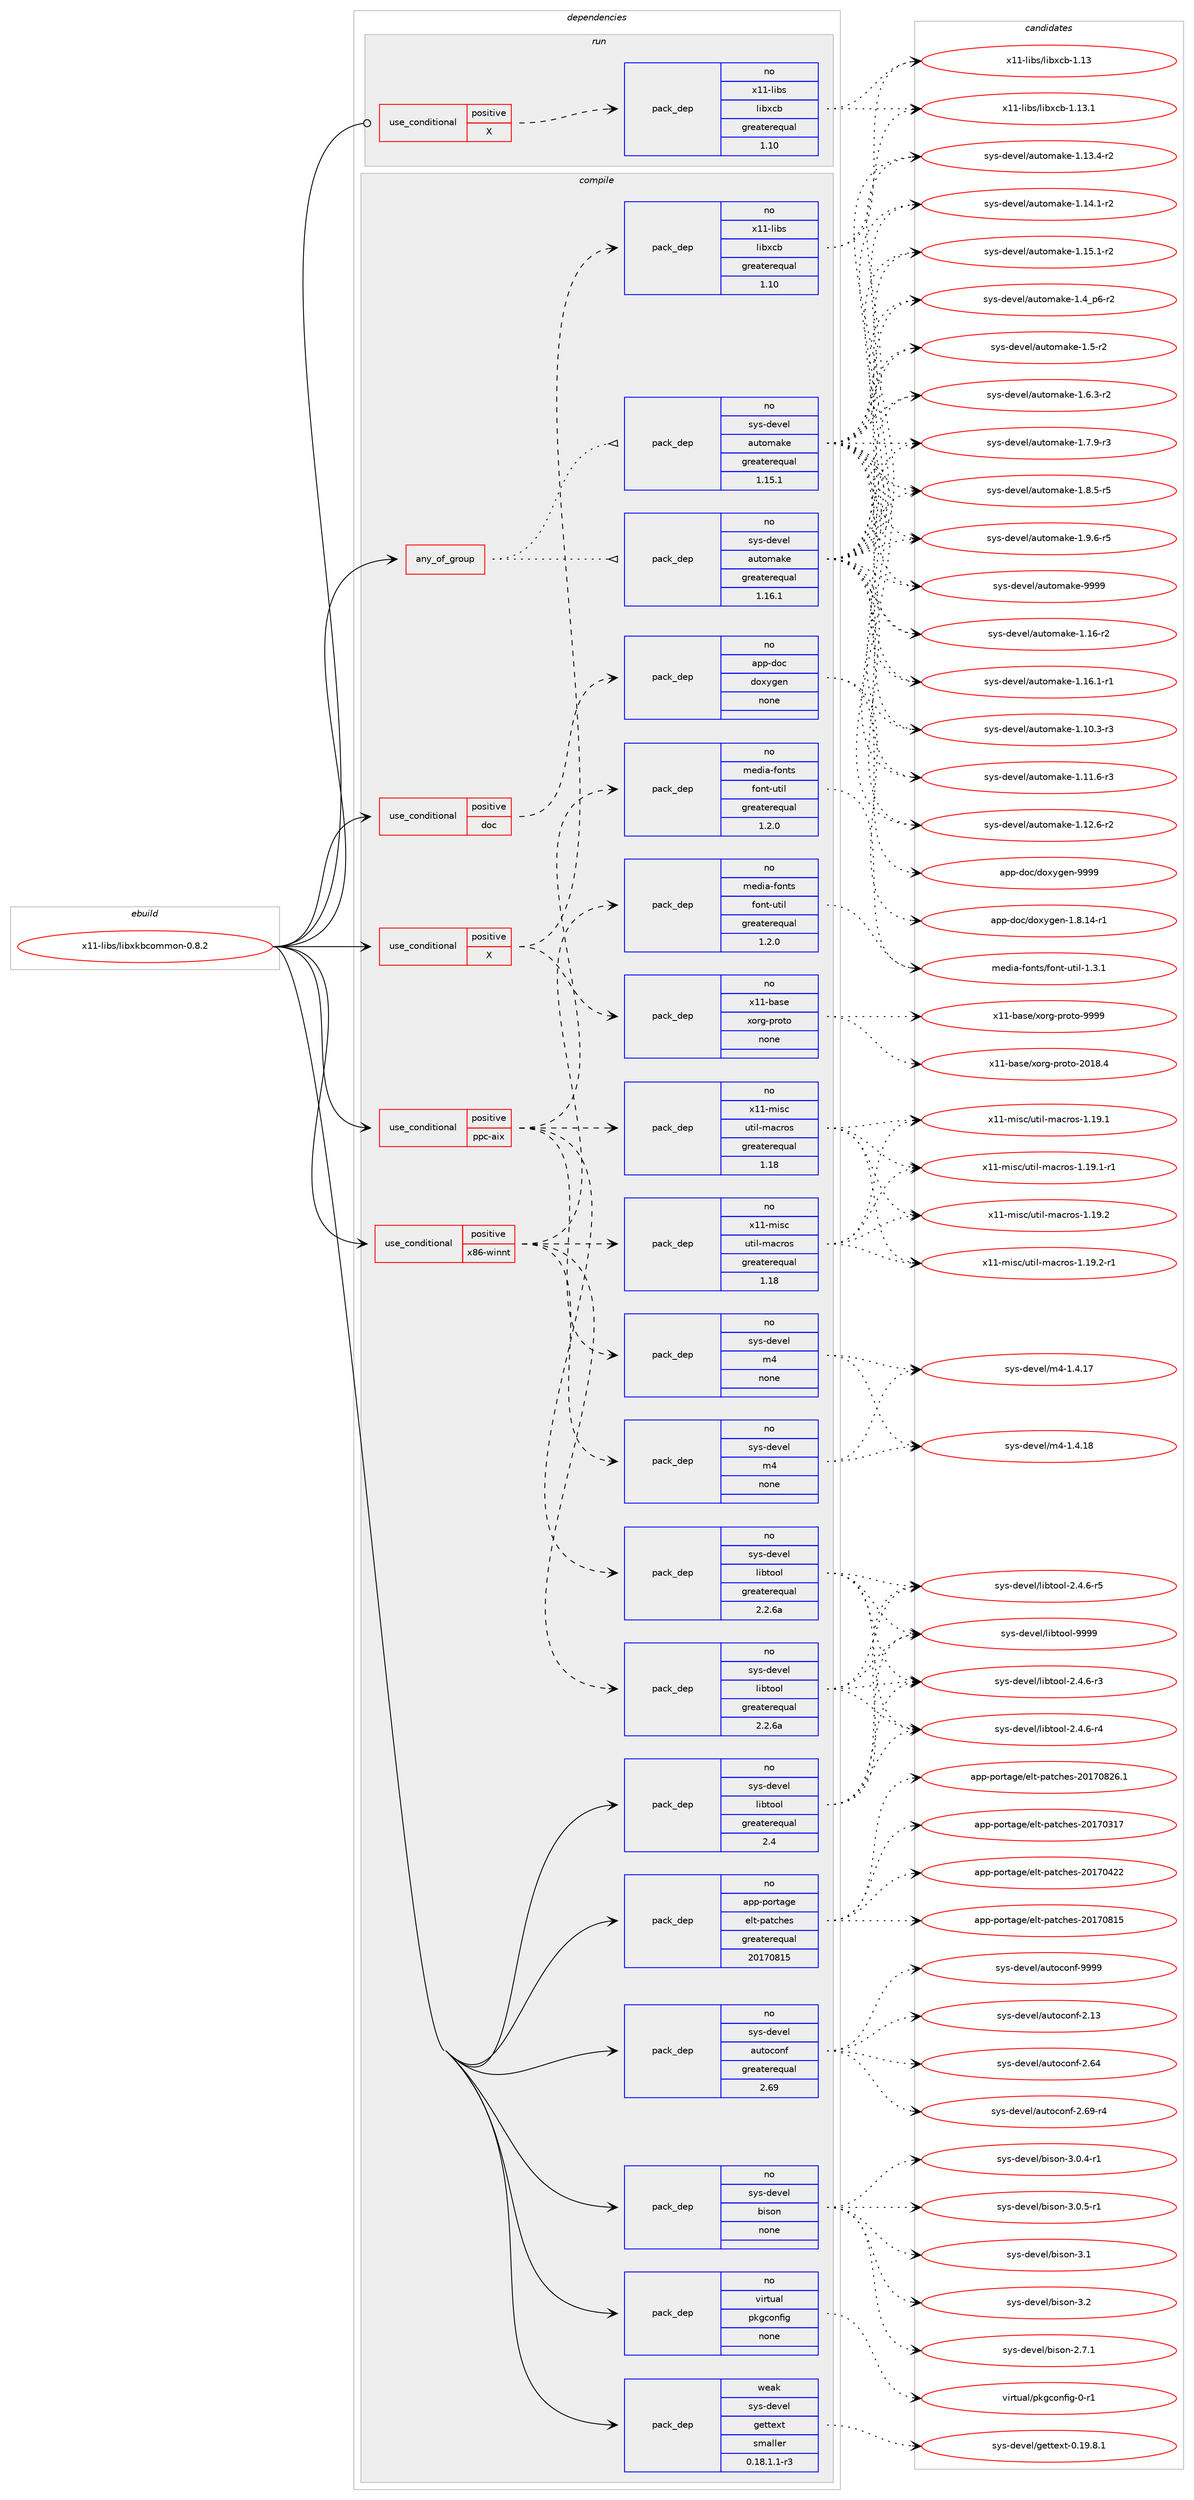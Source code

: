digraph prolog {

# *************
# Graph options
# *************

newrank=true;
concentrate=true;
compound=true;
graph [rankdir=LR,fontname=Helvetica,fontsize=10,ranksep=1.5];#, ranksep=2.5, nodesep=0.2];
edge  [arrowhead=vee];
node  [fontname=Helvetica,fontsize=10];

# **********
# The ebuild
# **********

subgraph cluster_leftcol {
color=gray;
rank=same;
label=<<i>ebuild</i>>;
id [label="x11-libs/libxkbcommon-0.8.2", color=red, width=4, href="../x11-libs/libxkbcommon-0.8.2.svg"];
}

# ****************
# The dependencies
# ****************

subgraph cluster_midcol {
color=gray;
label=<<i>dependencies</i>>;
subgraph cluster_compile {
fillcolor="#eeeeee";
style=filled;
label=<<i>compile</i>>;
subgraph any232 {
dependency10404 [label=<<TABLE BORDER="0" CELLBORDER="1" CELLSPACING="0" CELLPADDING="4"><TR><TD CELLPADDING="10">any_of_group</TD></TR></TABLE>>, shape=none, color=red];subgraph pack8131 {
dependency10405 [label=<<TABLE BORDER="0" CELLBORDER="1" CELLSPACING="0" CELLPADDING="4" WIDTH="220"><TR><TD ROWSPAN="6" CELLPADDING="30">pack_dep</TD></TR><TR><TD WIDTH="110">no</TD></TR><TR><TD>sys-devel</TD></TR><TR><TD>automake</TD></TR><TR><TD>greaterequal</TD></TR><TR><TD>1.16.1</TD></TR></TABLE>>, shape=none, color=blue];
}
dependency10404:e -> dependency10405:w [weight=20,style="dotted",arrowhead="oinv"];
subgraph pack8132 {
dependency10406 [label=<<TABLE BORDER="0" CELLBORDER="1" CELLSPACING="0" CELLPADDING="4" WIDTH="220"><TR><TD ROWSPAN="6" CELLPADDING="30">pack_dep</TD></TR><TR><TD WIDTH="110">no</TD></TR><TR><TD>sys-devel</TD></TR><TR><TD>automake</TD></TR><TR><TD>greaterequal</TD></TR><TR><TD>1.15.1</TD></TR></TABLE>>, shape=none, color=blue];
}
dependency10404:e -> dependency10406:w [weight=20,style="dotted",arrowhead="oinv"];
}
id:e -> dependency10404:w [weight=20,style="solid",arrowhead="vee"];
subgraph cond2032 {
dependency10407 [label=<<TABLE BORDER="0" CELLBORDER="1" CELLSPACING="0" CELLPADDING="4"><TR><TD ROWSPAN="3" CELLPADDING="10">use_conditional</TD></TR><TR><TD>positive</TD></TR><TR><TD>X</TD></TR></TABLE>>, shape=none, color=red];
subgraph pack8133 {
dependency10408 [label=<<TABLE BORDER="0" CELLBORDER="1" CELLSPACING="0" CELLPADDING="4" WIDTH="220"><TR><TD ROWSPAN="6" CELLPADDING="30">pack_dep</TD></TR><TR><TD WIDTH="110">no</TD></TR><TR><TD>x11-base</TD></TR><TR><TD>xorg-proto</TD></TR><TR><TD>none</TD></TR><TR><TD></TD></TR></TABLE>>, shape=none, color=blue];
}
dependency10407:e -> dependency10408:w [weight=20,style="dashed",arrowhead="vee"];
subgraph pack8134 {
dependency10409 [label=<<TABLE BORDER="0" CELLBORDER="1" CELLSPACING="0" CELLPADDING="4" WIDTH="220"><TR><TD ROWSPAN="6" CELLPADDING="30">pack_dep</TD></TR><TR><TD WIDTH="110">no</TD></TR><TR><TD>x11-libs</TD></TR><TR><TD>libxcb</TD></TR><TR><TD>greaterequal</TD></TR><TR><TD>1.10</TD></TR></TABLE>>, shape=none, color=blue];
}
dependency10407:e -> dependency10409:w [weight=20,style="dashed",arrowhead="vee"];
}
id:e -> dependency10407:w [weight=20,style="solid",arrowhead="vee"];
subgraph cond2033 {
dependency10410 [label=<<TABLE BORDER="0" CELLBORDER="1" CELLSPACING="0" CELLPADDING="4"><TR><TD ROWSPAN="3" CELLPADDING="10">use_conditional</TD></TR><TR><TD>positive</TD></TR><TR><TD>doc</TD></TR></TABLE>>, shape=none, color=red];
subgraph pack8135 {
dependency10411 [label=<<TABLE BORDER="0" CELLBORDER="1" CELLSPACING="0" CELLPADDING="4" WIDTH="220"><TR><TD ROWSPAN="6" CELLPADDING="30">pack_dep</TD></TR><TR><TD WIDTH="110">no</TD></TR><TR><TD>app-doc</TD></TR><TR><TD>doxygen</TD></TR><TR><TD>none</TD></TR><TR><TD></TD></TR></TABLE>>, shape=none, color=blue];
}
dependency10410:e -> dependency10411:w [weight=20,style="dashed",arrowhead="vee"];
}
id:e -> dependency10410:w [weight=20,style="solid",arrowhead="vee"];
subgraph cond2034 {
dependency10412 [label=<<TABLE BORDER="0" CELLBORDER="1" CELLSPACING="0" CELLPADDING="4"><TR><TD ROWSPAN="3" CELLPADDING="10">use_conditional</TD></TR><TR><TD>positive</TD></TR><TR><TD>ppc-aix</TD></TR></TABLE>>, shape=none, color=red];
subgraph pack8136 {
dependency10413 [label=<<TABLE BORDER="0" CELLBORDER="1" CELLSPACING="0" CELLPADDING="4" WIDTH="220"><TR><TD ROWSPAN="6" CELLPADDING="30">pack_dep</TD></TR><TR><TD WIDTH="110">no</TD></TR><TR><TD>sys-devel</TD></TR><TR><TD>libtool</TD></TR><TR><TD>greaterequal</TD></TR><TR><TD>2.2.6a</TD></TR></TABLE>>, shape=none, color=blue];
}
dependency10412:e -> dependency10413:w [weight=20,style="dashed",arrowhead="vee"];
subgraph pack8137 {
dependency10414 [label=<<TABLE BORDER="0" CELLBORDER="1" CELLSPACING="0" CELLPADDING="4" WIDTH="220"><TR><TD ROWSPAN="6" CELLPADDING="30">pack_dep</TD></TR><TR><TD WIDTH="110">no</TD></TR><TR><TD>sys-devel</TD></TR><TR><TD>m4</TD></TR><TR><TD>none</TD></TR><TR><TD></TD></TR></TABLE>>, shape=none, color=blue];
}
dependency10412:e -> dependency10414:w [weight=20,style="dashed",arrowhead="vee"];
subgraph pack8138 {
dependency10415 [label=<<TABLE BORDER="0" CELLBORDER="1" CELLSPACING="0" CELLPADDING="4" WIDTH="220"><TR><TD ROWSPAN="6" CELLPADDING="30">pack_dep</TD></TR><TR><TD WIDTH="110">no</TD></TR><TR><TD>x11-misc</TD></TR><TR><TD>util-macros</TD></TR><TR><TD>greaterequal</TD></TR><TR><TD>1.18</TD></TR></TABLE>>, shape=none, color=blue];
}
dependency10412:e -> dependency10415:w [weight=20,style="dashed",arrowhead="vee"];
subgraph pack8139 {
dependency10416 [label=<<TABLE BORDER="0" CELLBORDER="1" CELLSPACING="0" CELLPADDING="4" WIDTH="220"><TR><TD ROWSPAN="6" CELLPADDING="30">pack_dep</TD></TR><TR><TD WIDTH="110">no</TD></TR><TR><TD>media-fonts</TD></TR><TR><TD>font-util</TD></TR><TR><TD>greaterequal</TD></TR><TR><TD>1.2.0</TD></TR></TABLE>>, shape=none, color=blue];
}
dependency10412:e -> dependency10416:w [weight=20,style="dashed",arrowhead="vee"];
}
id:e -> dependency10412:w [weight=20,style="solid",arrowhead="vee"];
subgraph cond2035 {
dependency10417 [label=<<TABLE BORDER="0" CELLBORDER="1" CELLSPACING="0" CELLPADDING="4"><TR><TD ROWSPAN="3" CELLPADDING="10">use_conditional</TD></TR><TR><TD>positive</TD></TR><TR><TD>x86-winnt</TD></TR></TABLE>>, shape=none, color=red];
subgraph pack8140 {
dependency10418 [label=<<TABLE BORDER="0" CELLBORDER="1" CELLSPACING="0" CELLPADDING="4" WIDTH="220"><TR><TD ROWSPAN="6" CELLPADDING="30">pack_dep</TD></TR><TR><TD WIDTH="110">no</TD></TR><TR><TD>sys-devel</TD></TR><TR><TD>libtool</TD></TR><TR><TD>greaterequal</TD></TR><TR><TD>2.2.6a</TD></TR></TABLE>>, shape=none, color=blue];
}
dependency10417:e -> dependency10418:w [weight=20,style="dashed",arrowhead="vee"];
subgraph pack8141 {
dependency10419 [label=<<TABLE BORDER="0" CELLBORDER="1" CELLSPACING="0" CELLPADDING="4" WIDTH="220"><TR><TD ROWSPAN="6" CELLPADDING="30">pack_dep</TD></TR><TR><TD WIDTH="110">no</TD></TR><TR><TD>sys-devel</TD></TR><TR><TD>m4</TD></TR><TR><TD>none</TD></TR><TR><TD></TD></TR></TABLE>>, shape=none, color=blue];
}
dependency10417:e -> dependency10419:w [weight=20,style="dashed",arrowhead="vee"];
subgraph pack8142 {
dependency10420 [label=<<TABLE BORDER="0" CELLBORDER="1" CELLSPACING="0" CELLPADDING="4" WIDTH="220"><TR><TD ROWSPAN="6" CELLPADDING="30">pack_dep</TD></TR><TR><TD WIDTH="110">no</TD></TR><TR><TD>x11-misc</TD></TR><TR><TD>util-macros</TD></TR><TR><TD>greaterequal</TD></TR><TR><TD>1.18</TD></TR></TABLE>>, shape=none, color=blue];
}
dependency10417:e -> dependency10420:w [weight=20,style="dashed",arrowhead="vee"];
subgraph pack8143 {
dependency10421 [label=<<TABLE BORDER="0" CELLBORDER="1" CELLSPACING="0" CELLPADDING="4" WIDTH="220"><TR><TD ROWSPAN="6" CELLPADDING="30">pack_dep</TD></TR><TR><TD WIDTH="110">no</TD></TR><TR><TD>media-fonts</TD></TR><TR><TD>font-util</TD></TR><TR><TD>greaterequal</TD></TR><TR><TD>1.2.0</TD></TR></TABLE>>, shape=none, color=blue];
}
dependency10417:e -> dependency10421:w [weight=20,style="dashed",arrowhead="vee"];
}
id:e -> dependency10417:w [weight=20,style="solid",arrowhead="vee"];
subgraph pack8144 {
dependency10422 [label=<<TABLE BORDER="0" CELLBORDER="1" CELLSPACING="0" CELLPADDING="4" WIDTH="220"><TR><TD ROWSPAN="6" CELLPADDING="30">pack_dep</TD></TR><TR><TD WIDTH="110">no</TD></TR><TR><TD>app-portage</TD></TR><TR><TD>elt-patches</TD></TR><TR><TD>greaterequal</TD></TR><TR><TD>20170815</TD></TR></TABLE>>, shape=none, color=blue];
}
id:e -> dependency10422:w [weight=20,style="solid",arrowhead="vee"];
subgraph pack8145 {
dependency10423 [label=<<TABLE BORDER="0" CELLBORDER="1" CELLSPACING="0" CELLPADDING="4" WIDTH="220"><TR><TD ROWSPAN="6" CELLPADDING="30">pack_dep</TD></TR><TR><TD WIDTH="110">no</TD></TR><TR><TD>sys-devel</TD></TR><TR><TD>autoconf</TD></TR><TR><TD>greaterequal</TD></TR><TR><TD>2.69</TD></TR></TABLE>>, shape=none, color=blue];
}
id:e -> dependency10423:w [weight=20,style="solid",arrowhead="vee"];
subgraph pack8146 {
dependency10424 [label=<<TABLE BORDER="0" CELLBORDER="1" CELLSPACING="0" CELLPADDING="4" WIDTH="220"><TR><TD ROWSPAN="6" CELLPADDING="30">pack_dep</TD></TR><TR><TD WIDTH="110">no</TD></TR><TR><TD>sys-devel</TD></TR><TR><TD>bison</TD></TR><TR><TD>none</TD></TR><TR><TD></TD></TR></TABLE>>, shape=none, color=blue];
}
id:e -> dependency10424:w [weight=20,style="solid",arrowhead="vee"];
subgraph pack8147 {
dependency10425 [label=<<TABLE BORDER="0" CELLBORDER="1" CELLSPACING="0" CELLPADDING="4" WIDTH="220"><TR><TD ROWSPAN="6" CELLPADDING="30">pack_dep</TD></TR><TR><TD WIDTH="110">no</TD></TR><TR><TD>sys-devel</TD></TR><TR><TD>libtool</TD></TR><TR><TD>greaterequal</TD></TR><TR><TD>2.4</TD></TR></TABLE>>, shape=none, color=blue];
}
id:e -> dependency10425:w [weight=20,style="solid",arrowhead="vee"];
subgraph pack8148 {
dependency10426 [label=<<TABLE BORDER="0" CELLBORDER="1" CELLSPACING="0" CELLPADDING="4" WIDTH="220"><TR><TD ROWSPAN="6" CELLPADDING="30">pack_dep</TD></TR><TR><TD WIDTH="110">no</TD></TR><TR><TD>virtual</TD></TR><TR><TD>pkgconfig</TD></TR><TR><TD>none</TD></TR><TR><TD></TD></TR></TABLE>>, shape=none, color=blue];
}
id:e -> dependency10426:w [weight=20,style="solid",arrowhead="vee"];
subgraph pack8149 {
dependency10427 [label=<<TABLE BORDER="0" CELLBORDER="1" CELLSPACING="0" CELLPADDING="4" WIDTH="220"><TR><TD ROWSPAN="6" CELLPADDING="30">pack_dep</TD></TR><TR><TD WIDTH="110">weak</TD></TR><TR><TD>sys-devel</TD></TR><TR><TD>gettext</TD></TR><TR><TD>smaller</TD></TR><TR><TD>0.18.1.1-r3</TD></TR></TABLE>>, shape=none, color=blue];
}
id:e -> dependency10427:w [weight=20,style="solid",arrowhead="vee"];
}
subgraph cluster_compileandrun {
fillcolor="#eeeeee";
style=filled;
label=<<i>compile and run</i>>;
}
subgraph cluster_run {
fillcolor="#eeeeee";
style=filled;
label=<<i>run</i>>;
subgraph cond2036 {
dependency10428 [label=<<TABLE BORDER="0" CELLBORDER="1" CELLSPACING="0" CELLPADDING="4"><TR><TD ROWSPAN="3" CELLPADDING="10">use_conditional</TD></TR><TR><TD>positive</TD></TR><TR><TD>X</TD></TR></TABLE>>, shape=none, color=red];
subgraph pack8150 {
dependency10429 [label=<<TABLE BORDER="0" CELLBORDER="1" CELLSPACING="0" CELLPADDING="4" WIDTH="220"><TR><TD ROWSPAN="6" CELLPADDING="30">pack_dep</TD></TR><TR><TD WIDTH="110">no</TD></TR><TR><TD>x11-libs</TD></TR><TR><TD>libxcb</TD></TR><TR><TD>greaterequal</TD></TR><TR><TD>1.10</TD></TR></TABLE>>, shape=none, color=blue];
}
dependency10428:e -> dependency10429:w [weight=20,style="dashed",arrowhead="vee"];
}
id:e -> dependency10428:w [weight=20,style="solid",arrowhead="odot"];
}
}

# **************
# The candidates
# **************

subgraph cluster_choices {
rank=same;
color=gray;
label=<<i>candidates</i>>;

subgraph choice8131 {
color=black;
nodesep=1;
choice11512111545100101118101108479711711611110997107101454946494846514511451 [label="sys-devel/automake-1.10.3-r3", color=red, width=4,href="../sys-devel/automake-1.10.3-r3.svg"];
choice11512111545100101118101108479711711611110997107101454946494946544511451 [label="sys-devel/automake-1.11.6-r3", color=red, width=4,href="../sys-devel/automake-1.11.6-r3.svg"];
choice11512111545100101118101108479711711611110997107101454946495046544511450 [label="sys-devel/automake-1.12.6-r2", color=red, width=4,href="../sys-devel/automake-1.12.6-r2.svg"];
choice11512111545100101118101108479711711611110997107101454946495146524511450 [label="sys-devel/automake-1.13.4-r2", color=red, width=4,href="../sys-devel/automake-1.13.4-r2.svg"];
choice11512111545100101118101108479711711611110997107101454946495246494511450 [label="sys-devel/automake-1.14.1-r2", color=red, width=4,href="../sys-devel/automake-1.14.1-r2.svg"];
choice11512111545100101118101108479711711611110997107101454946495346494511450 [label="sys-devel/automake-1.15.1-r2", color=red, width=4,href="../sys-devel/automake-1.15.1-r2.svg"];
choice1151211154510010111810110847971171161111099710710145494649544511450 [label="sys-devel/automake-1.16-r2", color=red, width=4,href="../sys-devel/automake-1.16-r2.svg"];
choice11512111545100101118101108479711711611110997107101454946495446494511449 [label="sys-devel/automake-1.16.1-r1", color=red, width=4,href="../sys-devel/automake-1.16.1-r1.svg"];
choice115121115451001011181011084797117116111109971071014549465295112544511450 [label="sys-devel/automake-1.4_p6-r2", color=red, width=4,href="../sys-devel/automake-1.4_p6-r2.svg"];
choice11512111545100101118101108479711711611110997107101454946534511450 [label="sys-devel/automake-1.5-r2", color=red, width=4,href="../sys-devel/automake-1.5-r2.svg"];
choice115121115451001011181011084797117116111109971071014549465446514511450 [label="sys-devel/automake-1.6.3-r2", color=red, width=4,href="../sys-devel/automake-1.6.3-r2.svg"];
choice115121115451001011181011084797117116111109971071014549465546574511451 [label="sys-devel/automake-1.7.9-r3", color=red, width=4,href="../sys-devel/automake-1.7.9-r3.svg"];
choice115121115451001011181011084797117116111109971071014549465646534511453 [label="sys-devel/automake-1.8.5-r5", color=red, width=4,href="../sys-devel/automake-1.8.5-r5.svg"];
choice115121115451001011181011084797117116111109971071014549465746544511453 [label="sys-devel/automake-1.9.6-r5", color=red, width=4,href="../sys-devel/automake-1.9.6-r5.svg"];
choice115121115451001011181011084797117116111109971071014557575757 [label="sys-devel/automake-9999", color=red, width=4,href="../sys-devel/automake-9999.svg"];
dependency10405:e -> choice11512111545100101118101108479711711611110997107101454946494846514511451:w [style=dotted,weight="100"];
dependency10405:e -> choice11512111545100101118101108479711711611110997107101454946494946544511451:w [style=dotted,weight="100"];
dependency10405:e -> choice11512111545100101118101108479711711611110997107101454946495046544511450:w [style=dotted,weight="100"];
dependency10405:e -> choice11512111545100101118101108479711711611110997107101454946495146524511450:w [style=dotted,weight="100"];
dependency10405:e -> choice11512111545100101118101108479711711611110997107101454946495246494511450:w [style=dotted,weight="100"];
dependency10405:e -> choice11512111545100101118101108479711711611110997107101454946495346494511450:w [style=dotted,weight="100"];
dependency10405:e -> choice1151211154510010111810110847971171161111099710710145494649544511450:w [style=dotted,weight="100"];
dependency10405:e -> choice11512111545100101118101108479711711611110997107101454946495446494511449:w [style=dotted,weight="100"];
dependency10405:e -> choice115121115451001011181011084797117116111109971071014549465295112544511450:w [style=dotted,weight="100"];
dependency10405:e -> choice11512111545100101118101108479711711611110997107101454946534511450:w [style=dotted,weight="100"];
dependency10405:e -> choice115121115451001011181011084797117116111109971071014549465446514511450:w [style=dotted,weight="100"];
dependency10405:e -> choice115121115451001011181011084797117116111109971071014549465546574511451:w [style=dotted,weight="100"];
dependency10405:e -> choice115121115451001011181011084797117116111109971071014549465646534511453:w [style=dotted,weight="100"];
dependency10405:e -> choice115121115451001011181011084797117116111109971071014549465746544511453:w [style=dotted,weight="100"];
dependency10405:e -> choice115121115451001011181011084797117116111109971071014557575757:w [style=dotted,weight="100"];
}
subgraph choice8132 {
color=black;
nodesep=1;
choice11512111545100101118101108479711711611110997107101454946494846514511451 [label="sys-devel/automake-1.10.3-r3", color=red, width=4,href="../sys-devel/automake-1.10.3-r3.svg"];
choice11512111545100101118101108479711711611110997107101454946494946544511451 [label="sys-devel/automake-1.11.6-r3", color=red, width=4,href="../sys-devel/automake-1.11.6-r3.svg"];
choice11512111545100101118101108479711711611110997107101454946495046544511450 [label="sys-devel/automake-1.12.6-r2", color=red, width=4,href="../sys-devel/automake-1.12.6-r2.svg"];
choice11512111545100101118101108479711711611110997107101454946495146524511450 [label="sys-devel/automake-1.13.4-r2", color=red, width=4,href="../sys-devel/automake-1.13.4-r2.svg"];
choice11512111545100101118101108479711711611110997107101454946495246494511450 [label="sys-devel/automake-1.14.1-r2", color=red, width=4,href="../sys-devel/automake-1.14.1-r2.svg"];
choice11512111545100101118101108479711711611110997107101454946495346494511450 [label="sys-devel/automake-1.15.1-r2", color=red, width=4,href="../sys-devel/automake-1.15.1-r2.svg"];
choice1151211154510010111810110847971171161111099710710145494649544511450 [label="sys-devel/automake-1.16-r2", color=red, width=4,href="../sys-devel/automake-1.16-r2.svg"];
choice11512111545100101118101108479711711611110997107101454946495446494511449 [label="sys-devel/automake-1.16.1-r1", color=red, width=4,href="../sys-devel/automake-1.16.1-r1.svg"];
choice115121115451001011181011084797117116111109971071014549465295112544511450 [label="sys-devel/automake-1.4_p6-r2", color=red, width=4,href="../sys-devel/automake-1.4_p6-r2.svg"];
choice11512111545100101118101108479711711611110997107101454946534511450 [label="sys-devel/automake-1.5-r2", color=red, width=4,href="../sys-devel/automake-1.5-r2.svg"];
choice115121115451001011181011084797117116111109971071014549465446514511450 [label="sys-devel/automake-1.6.3-r2", color=red, width=4,href="../sys-devel/automake-1.6.3-r2.svg"];
choice115121115451001011181011084797117116111109971071014549465546574511451 [label="sys-devel/automake-1.7.9-r3", color=red, width=4,href="../sys-devel/automake-1.7.9-r3.svg"];
choice115121115451001011181011084797117116111109971071014549465646534511453 [label="sys-devel/automake-1.8.5-r5", color=red, width=4,href="../sys-devel/automake-1.8.5-r5.svg"];
choice115121115451001011181011084797117116111109971071014549465746544511453 [label="sys-devel/automake-1.9.6-r5", color=red, width=4,href="../sys-devel/automake-1.9.6-r5.svg"];
choice115121115451001011181011084797117116111109971071014557575757 [label="sys-devel/automake-9999", color=red, width=4,href="../sys-devel/automake-9999.svg"];
dependency10406:e -> choice11512111545100101118101108479711711611110997107101454946494846514511451:w [style=dotted,weight="100"];
dependency10406:e -> choice11512111545100101118101108479711711611110997107101454946494946544511451:w [style=dotted,weight="100"];
dependency10406:e -> choice11512111545100101118101108479711711611110997107101454946495046544511450:w [style=dotted,weight="100"];
dependency10406:e -> choice11512111545100101118101108479711711611110997107101454946495146524511450:w [style=dotted,weight="100"];
dependency10406:e -> choice11512111545100101118101108479711711611110997107101454946495246494511450:w [style=dotted,weight="100"];
dependency10406:e -> choice11512111545100101118101108479711711611110997107101454946495346494511450:w [style=dotted,weight="100"];
dependency10406:e -> choice1151211154510010111810110847971171161111099710710145494649544511450:w [style=dotted,weight="100"];
dependency10406:e -> choice11512111545100101118101108479711711611110997107101454946495446494511449:w [style=dotted,weight="100"];
dependency10406:e -> choice115121115451001011181011084797117116111109971071014549465295112544511450:w [style=dotted,weight="100"];
dependency10406:e -> choice11512111545100101118101108479711711611110997107101454946534511450:w [style=dotted,weight="100"];
dependency10406:e -> choice115121115451001011181011084797117116111109971071014549465446514511450:w [style=dotted,weight="100"];
dependency10406:e -> choice115121115451001011181011084797117116111109971071014549465546574511451:w [style=dotted,weight="100"];
dependency10406:e -> choice115121115451001011181011084797117116111109971071014549465646534511453:w [style=dotted,weight="100"];
dependency10406:e -> choice115121115451001011181011084797117116111109971071014549465746544511453:w [style=dotted,weight="100"];
dependency10406:e -> choice115121115451001011181011084797117116111109971071014557575757:w [style=dotted,weight="100"];
}
subgraph choice8133 {
color=black;
nodesep=1;
choice1204949459897115101471201111141034511211411111611145504849564652 [label="x11-base/xorg-proto-2018.4", color=red, width=4,href="../x11-base/xorg-proto-2018.4.svg"];
choice120494945989711510147120111114103451121141111161114557575757 [label="x11-base/xorg-proto-9999", color=red, width=4,href="../x11-base/xorg-proto-9999.svg"];
dependency10408:e -> choice1204949459897115101471201111141034511211411111611145504849564652:w [style=dotted,weight="100"];
dependency10408:e -> choice120494945989711510147120111114103451121141111161114557575757:w [style=dotted,weight="100"];
}
subgraph choice8134 {
color=black;
nodesep=1;
choice12049494510810598115471081059812099984549464951 [label="x11-libs/libxcb-1.13", color=red, width=4,href="../x11-libs/libxcb-1.13.svg"];
choice120494945108105981154710810598120999845494649514649 [label="x11-libs/libxcb-1.13.1", color=red, width=4,href="../x11-libs/libxcb-1.13.1.svg"];
dependency10409:e -> choice12049494510810598115471081059812099984549464951:w [style=dotted,weight="100"];
dependency10409:e -> choice120494945108105981154710810598120999845494649514649:w [style=dotted,weight="100"];
}
subgraph choice8135 {
color=black;
nodesep=1;
choice97112112451001119947100111120121103101110454946564649524511449 [label="app-doc/doxygen-1.8.14-r1", color=red, width=4,href="../app-doc/doxygen-1.8.14-r1.svg"];
choice971121124510011199471001111201211031011104557575757 [label="app-doc/doxygen-9999", color=red, width=4,href="../app-doc/doxygen-9999.svg"];
dependency10411:e -> choice97112112451001119947100111120121103101110454946564649524511449:w [style=dotted,weight="100"];
dependency10411:e -> choice971121124510011199471001111201211031011104557575757:w [style=dotted,weight="100"];
}
subgraph choice8136 {
color=black;
nodesep=1;
choice1151211154510010111810110847108105981161111111084550465246544511451 [label="sys-devel/libtool-2.4.6-r3", color=red, width=4,href="../sys-devel/libtool-2.4.6-r3.svg"];
choice1151211154510010111810110847108105981161111111084550465246544511452 [label="sys-devel/libtool-2.4.6-r4", color=red, width=4,href="../sys-devel/libtool-2.4.6-r4.svg"];
choice1151211154510010111810110847108105981161111111084550465246544511453 [label="sys-devel/libtool-2.4.6-r5", color=red, width=4,href="../sys-devel/libtool-2.4.6-r5.svg"];
choice1151211154510010111810110847108105981161111111084557575757 [label="sys-devel/libtool-9999", color=red, width=4,href="../sys-devel/libtool-9999.svg"];
dependency10413:e -> choice1151211154510010111810110847108105981161111111084550465246544511451:w [style=dotted,weight="100"];
dependency10413:e -> choice1151211154510010111810110847108105981161111111084550465246544511452:w [style=dotted,weight="100"];
dependency10413:e -> choice1151211154510010111810110847108105981161111111084550465246544511453:w [style=dotted,weight="100"];
dependency10413:e -> choice1151211154510010111810110847108105981161111111084557575757:w [style=dotted,weight="100"];
}
subgraph choice8137 {
color=black;
nodesep=1;
choice11512111545100101118101108471095245494652464955 [label="sys-devel/m4-1.4.17", color=red, width=4,href="../sys-devel/m4-1.4.17.svg"];
choice11512111545100101118101108471095245494652464956 [label="sys-devel/m4-1.4.18", color=red, width=4,href="../sys-devel/m4-1.4.18.svg"];
dependency10414:e -> choice11512111545100101118101108471095245494652464955:w [style=dotted,weight="100"];
dependency10414:e -> choice11512111545100101118101108471095245494652464956:w [style=dotted,weight="100"];
}
subgraph choice8138 {
color=black;
nodesep=1;
choice120494945109105115994711711610510845109979911411111545494649574649 [label="x11-misc/util-macros-1.19.1", color=red, width=4,href="../x11-misc/util-macros-1.19.1.svg"];
choice1204949451091051159947117116105108451099799114111115454946495746494511449 [label="x11-misc/util-macros-1.19.1-r1", color=red, width=4,href="../x11-misc/util-macros-1.19.1-r1.svg"];
choice120494945109105115994711711610510845109979911411111545494649574650 [label="x11-misc/util-macros-1.19.2", color=red, width=4,href="../x11-misc/util-macros-1.19.2.svg"];
choice1204949451091051159947117116105108451099799114111115454946495746504511449 [label="x11-misc/util-macros-1.19.2-r1", color=red, width=4,href="../x11-misc/util-macros-1.19.2-r1.svg"];
dependency10415:e -> choice120494945109105115994711711610510845109979911411111545494649574649:w [style=dotted,weight="100"];
dependency10415:e -> choice1204949451091051159947117116105108451099799114111115454946495746494511449:w [style=dotted,weight="100"];
dependency10415:e -> choice120494945109105115994711711610510845109979911411111545494649574650:w [style=dotted,weight="100"];
dependency10415:e -> choice1204949451091051159947117116105108451099799114111115454946495746504511449:w [style=dotted,weight="100"];
}
subgraph choice8139 {
color=black;
nodesep=1;
choice10910110010597451021111101161154710211111011645117116105108454946514649 [label="media-fonts/font-util-1.3.1", color=red, width=4,href="../media-fonts/font-util-1.3.1.svg"];
dependency10416:e -> choice10910110010597451021111101161154710211111011645117116105108454946514649:w [style=dotted,weight="100"];
}
subgraph choice8140 {
color=black;
nodesep=1;
choice1151211154510010111810110847108105981161111111084550465246544511451 [label="sys-devel/libtool-2.4.6-r3", color=red, width=4,href="../sys-devel/libtool-2.4.6-r3.svg"];
choice1151211154510010111810110847108105981161111111084550465246544511452 [label="sys-devel/libtool-2.4.6-r4", color=red, width=4,href="../sys-devel/libtool-2.4.6-r4.svg"];
choice1151211154510010111810110847108105981161111111084550465246544511453 [label="sys-devel/libtool-2.4.6-r5", color=red, width=4,href="../sys-devel/libtool-2.4.6-r5.svg"];
choice1151211154510010111810110847108105981161111111084557575757 [label="sys-devel/libtool-9999", color=red, width=4,href="../sys-devel/libtool-9999.svg"];
dependency10418:e -> choice1151211154510010111810110847108105981161111111084550465246544511451:w [style=dotted,weight="100"];
dependency10418:e -> choice1151211154510010111810110847108105981161111111084550465246544511452:w [style=dotted,weight="100"];
dependency10418:e -> choice1151211154510010111810110847108105981161111111084550465246544511453:w [style=dotted,weight="100"];
dependency10418:e -> choice1151211154510010111810110847108105981161111111084557575757:w [style=dotted,weight="100"];
}
subgraph choice8141 {
color=black;
nodesep=1;
choice11512111545100101118101108471095245494652464955 [label="sys-devel/m4-1.4.17", color=red, width=4,href="../sys-devel/m4-1.4.17.svg"];
choice11512111545100101118101108471095245494652464956 [label="sys-devel/m4-1.4.18", color=red, width=4,href="../sys-devel/m4-1.4.18.svg"];
dependency10419:e -> choice11512111545100101118101108471095245494652464955:w [style=dotted,weight="100"];
dependency10419:e -> choice11512111545100101118101108471095245494652464956:w [style=dotted,weight="100"];
}
subgraph choice8142 {
color=black;
nodesep=1;
choice120494945109105115994711711610510845109979911411111545494649574649 [label="x11-misc/util-macros-1.19.1", color=red, width=4,href="../x11-misc/util-macros-1.19.1.svg"];
choice1204949451091051159947117116105108451099799114111115454946495746494511449 [label="x11-misc/util-macros-1.19.1-r1", color=red, width=4,href="../x11-misc/util-macros-1.19.1-r1.svg"];
choice120494945109105115994711711610510845109979911411111545494649574650 [label="x11-misc/util-macros-1.19.2", color=red, width=4,href="../x11-misc/util-macros-1.19.2.svg"];
choice1204949451091051159947117116105108451099799114111115454946495746504511449 [label="x11-misc/util-macros-1.19.2-r1", color=red, width=4,href="../x11-misc/util-macros-1.19.2-r1.svg"];
dependency10420:e -> choice120494945109105115994711711610510845109979911411111545494649574649:w [style=dotted,weight="100"];
dependency10420:e -> choice1204949451091051159947117116105108451099799114111115454946495746494511449:w [style=dotted,weight="100"];
dependency10420:e -> choice120494945109105115994711711610510845109979911411111545494649574650:w [style=dotted,weight="100"];
dependency10420:e -> choice1204949451091051159947117116105108451099799114111115454946495746504511449:w [style=dotted,weight="100"];
}
subgraph choice8143 {
color=black;
nodesep=1;
choice10910110010597451021111101161154710211111011645117116105108454946514649 [label="media-fonts/font-util-1.3.1", color=red, width=4,href="../media-fonts/font-util-1.3.1.svg"];
dependency10421:e -> choice10910110010597451021111101161154710211111011645117116105108454946514649:w [style=dotted,weight="100"];
}
subgraph choice8144 {
color=black;
nodesep=1;
choice97112112451121111141169710310147101108116451129711699104101115455048495548514955 [label="app-portage/elt-patches-20170317", color=red, width=4,href="../app-portage/elt-patches-20170317.svg"];
choice97112112451121111141169710310147101108116451129711699104101115455048495548525050 [label="app-portage/elt-patches-20170422", color=red, width=4,href="../app-portage/elt-patches-20170422.svg"];
choice97112112451121111141169710310147101108116451129711699104101115455048495548564953 [label="app-portage/elt-patches-20170815", color=red, width=4,href="../app-portage/elt-patches-20170815.svg"];
choice971121124511211111411697103101471011081164511297116991041011154550484955485650544649 [label="app-portage/elt-patches-20170826.1", color=red, width=4,href="../app-portage/elt-patches-20170826.1.svg"];
dependency10422:e -> choice97112112451121111141169710310147101108116451129711699104101115455048495548514955:w [style=dotted,weight="100"];
dependency10422:e -> choice97112112451121111141169710310147101108116451129711699104101115455048495548525050:w [style=dotted,weight="100"];
dependency10422:e -> choice97112112451121111141169710310147101108116451129711699104101115455048495548564953:w [style=dotted,weight="100"];
dependency10422:e -> choice971121124511211111411697103101471011081164511297116991041011154550484955485650544649:w [style=dotted,weight="100"];
}
subgraph choice8145 {
color=black;
nodesep=1;
choice115121115451001011181011084797117116111991111101024550464951 [label="sys-devel/autoconf-2.13", color=red, width=4,href="../sys-devel/autoconf-2.13.svg"];
choice115121115451001011181011084797117116111991111101024550465452 [label="sys-devel/autoconf-2.64", color=red, width=4,href="../sys-devel/autoconf-2.64.svg"];
choice1151211154510010111810110847971171161119911111010245504654574511452 [label="sys-devel/autoconf-2.69-r4", color=red, width=4,href="../sys-devel/autoconf-2.69-r4.svg"];
choice115121115451001011181011084797117116111991111101024557575757 [label="sys-devel/autoconf-9999", color=red, width=4,href="../sys-devel/autoconf-9999.svg"];
dependency10423:e -> choice115121115451001011181011084797117116111991111101024550464951:w [style=dotted,weight="100"];
dependency10423:e -> choice115121115451001011181011084797117116111991111101024550465452:w [style=dotted,weight="100"];
dependency10423:e -> choice1151211154510010111810110847971171161119911111010245504654574511452:w [style=dotted,weight="100"];
dependency10423:e -> choice115121115451001011181011084797117116111991111101024557575757:w [style=dotted,weight="100"];
}
subgraph choice8146 {
color=black;
nodesep=1;
choice115121115451001011181011084798105115111110455046554649 [label="sys-devel/bison-2.7.1", color=red, width=4,href="../sys-devel/bison-2.7.1.svg"];
choice1151211154510010111810110847981051151111104551464846524511449 [label="sys-devel/bison-3.0.4-r1", color=red, width=4,href="../sys-devel/bison-3.0.4-r1.svg"];
choice1151211154510010111810110847981051151111104551464846534511449 [label="sys-devel/bison-3.0.5-r1", color=red, width=4,href="../sys-devel/bison-3.0.5-r1.svg"];
choice11512111545100101118101108479810511511111045514649 [label="sys-devel/bison-3.1", color=red, width=4,href="../sys-devel/bison-3.1.svg"];
choice11512111545100101118101108479810511511111045514650 [label="sys-devel/bison-3.2", color=red, width=4,href="../sys-devel/bison-3.2.svg"];
dependency10424:e -> choice115121115451001011181011084798105115111110455046554649:w [style=dotted,weight="100"];
dependency10424:e -> choice1151211154510010111810110847981051151111104551464846524511449:w [style=dotted,weight="100"];
dependency10424:e -> choice1151211154510010111810110847981051151111104551464846534511449:w [style=dotted,weight="100"];
dependency10424:e -> choice11512111545100101118101108479810511511111045514649:w [style=dotted,weight="100"];
dependency10424:e -> choice11512111545100101118101108479810511511111045514650:w [style=dotted,weight="100"];
}
subgraph choice8147 {
color=black;
nodesep=1;
choice1151211154510010111810110847108105981161111111084550465246544511451 [label="sys-devel/libtool-2.4.6-r3", color=red, width=4,href="../sys-devel/libtool-2.4.6-r3.svg"];
choice1151211154510010111810110847108105981161111111084550465246544511452 [label="sys-devel/libtool-2.4.6-r4", color=red, width=4,href="../sys-devel/libtool-2.4.6-r4.svg"];
choice1151211154510010111810110847108105981161111111084550465246544511453 [label="sys-devel/libtool-2.4.6-r5", color=red, width=4,href="../sys-devel/libtool-2.4.6-r5.svg"];
choice1151211154510010111810110847108105981161111111084557575757 [label="sys-devel/libtool-9999", color=red, width=4,href="../sys-devel/libtool-9999.svg"];
dependency10425:e -> choice1151211154510010111810110847108105981161111111084550465246544511451:w [style=dotted,weight="100"];
dependency10425:e -> choice1151211154510010111810110847108105981161111111084550465246544511452:w [style=dotted,weight="100"];
dependency10425:e -> choice1151211154510010111810110847108105981161111111084550465246544511453:w [style=dotted,weight="100"];
dependency10425:e -> choice1151211154510010111810110847108105981161111111084557575757:w [style=dotted,weight="100"];
}
subgraph choice8148 {
color=black;
nodesep=1;
choice11810511411611797108471121071039911111010210510345484511449 [label="virtual/pkgconfig-0-r1", color=red, width=4,href="../virtual/pkgconfig-0-r1.svg"];
dependency10426:e -> choice11810511411611797108471121071039911111010210510345484511449:w [style=dotted,weight="100"];
}
subgraph choice8149 {
color=black;
nodesep=1;
choice1151211154510010111810110847103101116116101120116454846495746564649 [label="sys-devel/gettext-0.19.8.1", color=red, width=4,href="../sys-devel/gettext-0.19.8.1.svg"];
dependency10427:e -> choice1151211154510010111810110847103101116116101120116454846495746564649:w [style=dotted,weight="100"];
}
subgraph choice8150 {
color=black;
nodesep=1;
choice12049494510810598115471081059812099984549464951 [label="x11-libs/libxcb-1.13", color=red, width=4,href="../x11-libs/libxcb-1.13.svg"];
choice120494945108105981154710810598120999845494649514649 [label="x11-libs/libxcb-1.13.1", color=red, width=4,href="../x11-libs/libxcb-1.13.1.svg"];
dependency10429:e -> choice12049494510810598115471081059812099984549464951:w [style=dotted,weight="100"];
dependency10429:e -> choice120494945108105981154710810598120999845494649514649:w [style=dotted,weight="100"];
}
}

}
